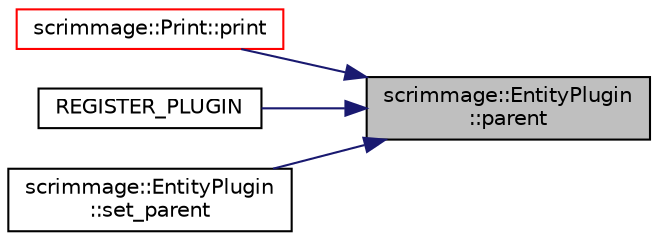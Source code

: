 digraph "scrimmage::EntityPlugin::parent"
{
 // LATEX_PDF_SIZE
  edge [fontname="Helvetica",fontsize="10",labelfontname="Helvetica",labelfontsize="10"];
  node [fontname="Helvetica",fontsize="10",shape=record];
  rankdir="RL";
  Node1 [label="scrimmage::EntityPlugin\l::parent",height=0.2,width=0.4,color="black", fillcolor="grey75", style="filled", fontcolor="black",tooltip=" "];
  Node1 -> Node2 [dir="back",color="midnightblue",fontsize="10",style="solid",fontname="Helvetica"];
  Node2 [label="scrimmage::Print::print",height=0.2,width=0.4,color="red", fillcolor="white", style="filled",URL="$classscrimmage_1_1Print.html#a52c91a561088ff8fe8a5d24e716eb23f",tooltip=" "];
  Node1 -> Node7 [dir="back",color="midnightblue",fontsize="10",style="solid",fontname="Helvetica"];
  Node7 [label="REGISTER_PLUGIN",height=0.2,width=0.4,color="black", fillcolor="white", style="filled",URL="$MotionBattery_8cpp.html#a05237daea7da7ca7310b64308e633fcf",tooltip=" "];
  Node1 -> Node8 [dir="back",color="midnightblue",fontsize="10",style="solid",fontname="Helvetica"];
  Node8 [label="scrimmage::EntityPlugin\l::set_parent",height=0.2,width=0.4,color="black", fillcolor="white", style="filled",URL="$classscrimmage_1_1EntityPlugin.html#a566cb14c271f441c743e3edb6391be28",tooltip=" "];
}
